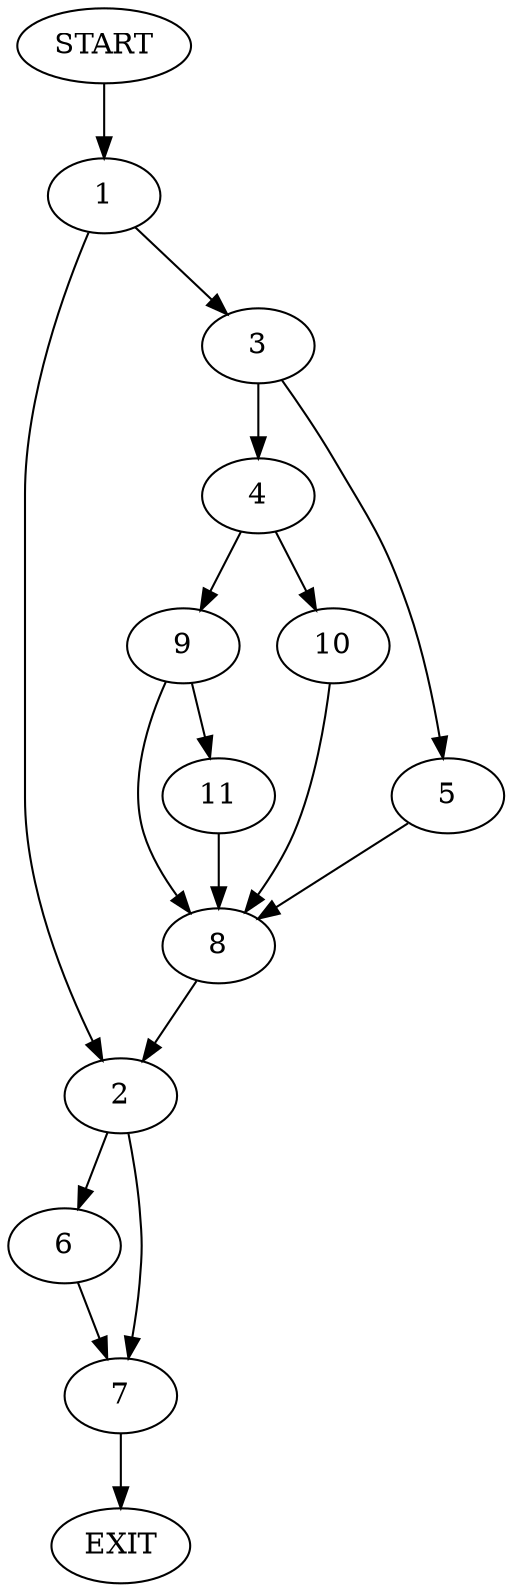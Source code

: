 digraph {
0 [label="START"]
12 [label="EXIT"]
0 -> 1
1 -> 2
1 -> 3
3 -> 4
3 -> 5
2 -> 6
2 -> 7
5 -> 8
4 -> 9
4 -> 10
8 -> 2
10 -> 8
9 -> 8
9 -> 11
11 -> 8
7 -> 12
6 -> 7
}
